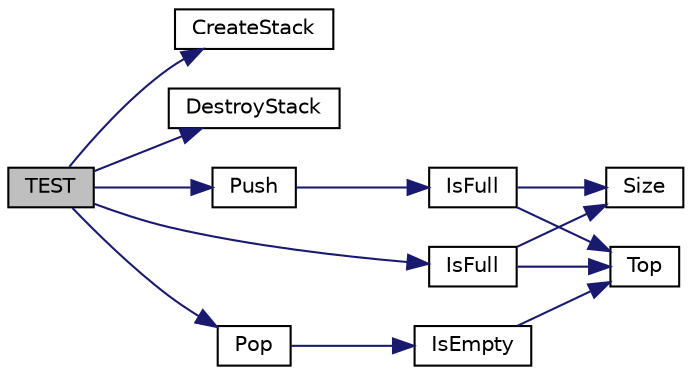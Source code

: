 digraph "TEST"
{
 // INTERACTIVE_SVG=YES
  edge [fontname="Helvetica",fontsize="10",labelfontname="Helvetica",labelfontsize="10"];
  node [fontname="Helvetica",fontsize="10",shape=record];
  rankdir="LR";
  Node97 [label="TEST",height=0.2,width=0.4,color="black", fillcolor="grey75", style="filled", fontcolor="black"];
  Node97 -> Node98 [color="midnightblue",fontsize="10",style="solid",fontname="Helvetica"];
  Node98 [label="CreateStack",height=0.2,width=0.4,color="black", fillcolor="white", style="filled",URL="$d5/d3e/_nlinhas_8h.html#ab6739548cea1cc9c9a66ac36cad97277"];
  Node97 -> Node99 [color="midnightblue",fontsize="10",style="solid",fontname="Helvetica"];
  Node99 [label="DestroyStack",height=0.2,width=0.4,color="black", fillcolor="white", style="filled",URL="$d5/d3e/_nlinhas_8h.html#aa81d697dcb1cf8b70ed83c1054a926b2"];
  Node97 -> Node100 [color="midnightblue",fontsize="10",style="solid",fontname="Helvetica"];
  Node100 [label="IsFull",height=0.2,width=0.4,color="black", fillcolor="white", style="filled",URL="$d5/d3e/_nlinhas_8h.html#a644daad98ec1f4e4c67d54cdbb2cfb8a"];
  Node100 -> Node101 [color="midnightblue",fontsize="10",style="solid",fontname="Helvetica"];
  Node101 [label="Size",height=0.2,width=0.4,color="black", fillcolor="white", style="filled",URL="$db/d38/_nlinhas_8c.html#aed7db08f44e9df22b92d90f6bd471589"];
  Node100 -> Node102 [color="midnightblue",fontsize="10",style="solid",fontname="Helvetica"];
  Node102 [label="Top",height=0.2,width=0.4,color="black", fillcolor="white", style="filled",URL="$db/d38/_nlinhas_8c.html#a6a154032624b6573f0fa1a2125616ebb"];
  Node97 -> Node103 [color="midnightblue",fontsize="10",style="solid",fontname="Helvetica"];
  Node103 [label="Pop",height=0.2,width=0.4,color="black", fillcolor="white", style="filled",URL="$d5/d3e/_nlinhas_8h.html#acad7e1d15e7b8779dbd2186f8a74b4d1"];
  Node103 -> Node104 [color="midnightblue",fontsize="10",style="solid",fontname="Helvetica"];
  Node104 [label="IsEmpty",height=0.2,width=0.4,color="black", fillcolor="white", style="filled",URL="$db/d38/_nlinhas_8c.html#a22434c1b1df6074d54b4b13e5a891c6b"];
  Node104 -> Node102 [color="midnightblue",fontsize="10",style="solid",fontname="Helvetica"];
  Node97 -> Node105 [color="midnightblue",fontsize="10",style="solid",fontname="Helvetica"];
  Node105 [label="Push",height=0.2,width=0.4,color="black", fillcolor="white", style="filled",URL="$d5/d3e/_nlinhas_8h.html#a44d7ad59ea762c39a4db1cb3aec104b1"];
  Node105 -> Node106 [color="midnightblue",fontsize="10",style="solid",fontname="Helvetica"];
  Node106 [label="IsFull",height=0.2,width=0.4,color="black", fillcolor="white", style="filled",URL="$db/d38/_nlinhas_8c.html#a644daad98ec1f4e4c67d54cdbb2cfb8a"];
  Node106 -> Node101 [color="midnightblue",fontsize="10",style="solid",fontname="Helvetica"];
  Node106 -> Node102 [color="midnightblue",fontsize="10",style="solid",fontname="Helvetica"];
}

